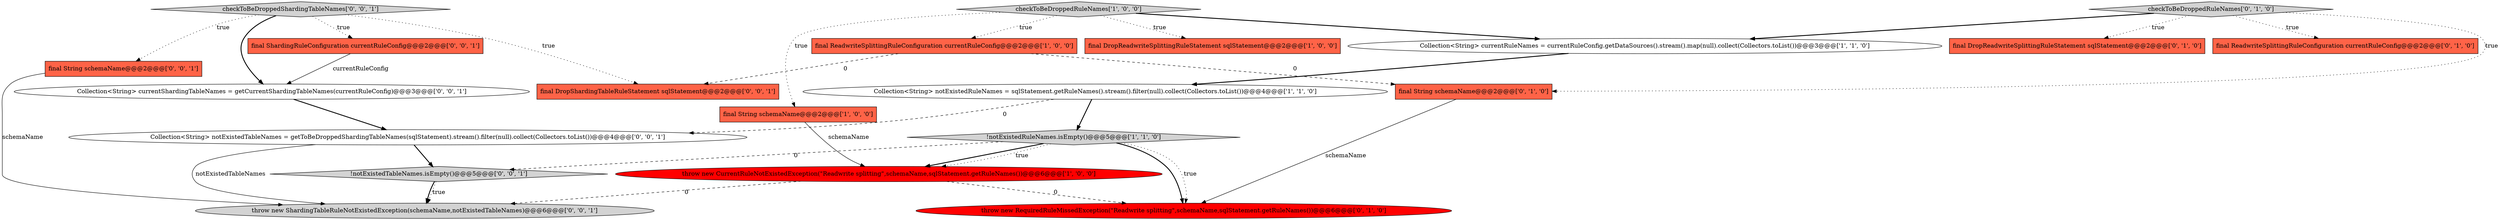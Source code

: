 digraph {
20 [style = filled, label = "final DropShardingTableRuleStatement sqlStatement@@@2@@@['0', '0', '1']", fillcolor = tomato, shape = box image = "AAA0AAABBB3BBB"];
8 [style = filled, label = "final DropReadwriteSplittingRuleStatement sqlStatement@@@2@@@['0', '1', '0']", fillcolor = tomato, shape = box image = "AAA0AAABBB2BBB"];
14 [style = filled, label = "Collection<String> currentShardingTableNames = getCurrentShardingTableNames(currentRuleConfig)@@@3@@@['0', '0', '1']", fillcolor = white, shape = ellipse image = "AAA0AAABBB3BBB"];
7 [style = filled, label = "Collection<String> currentRuleNames = currentRuleConfig.getDataSources().stream().map(null).collect(Collectors.toList())@@@3@@@['1', '1', '0']", fillcolor = white, shape = ellipse image = "AAA0AAABBB1BBB"];
6 [style = filled, label = "final ReadwriteSplittingRuleConfiguration currentRuleConfig@@@2@@@['1', '0', '0']", fillcolor = tomato, shape = box image = "AAA1AAABBB1BBB"];
17 [style = filled, label = "final ShardingRuleConfiguration currentRuleConfig@@@2@@@['0', '0', '1']", fillcolor = tomato, shape = box image = "AAA0AAABBB3BBB"];
12 [style = filled, label = "checkToBeDroppedRuleNames['0', '1', '0']", fillcolor = lightgray, shape = diamond image = "AAA0AAABBB2BBB"];
16 [style = filled, label = "final String schemaName@@@2@@@['0', '0', '1']", fillcolor = tomato, shape = box image = "AAA0AAABBB3BBB"];
2 [style = filled, label = "throw new CurrentRuleNotExistedException(\"Readwrite splitting\",schemaName,sqlStatement.getRuleNames())@@@6@@@['1', '0', '0']", fillcolor = red, shape = ellipse image = "AAA1AAABBB1BBB"];
9 [style = filled, label = "throw new RequiredRuleMissedException(\"Readwrite splitting\",schemaName,sqlStatement.getRuleNames())@@@6@@@['0', '1', '0']", fillcolor = red, shape = ellipse image = "AAA1AAABBB2BBB"];
15 [style = filled, label = "throw new ShardingTableRuleNotExistedException(schemaName,notExistedTableNames)@@@6@@@['0', '0', '1']", fillcolor = lightgray, shape = ellipse image = "AAA0AAABBB3BBB"];
11 [style = filled, label = "final String schemaName@@@2@@@['0', '1', '0']", fillcolor = tomato, shape = box image = "AAA1AAABBB2BBB"];
1 [style = filled, label = "!notExistedRuleNames.isEmpty()@@@5@@@['1', '1', '0']", fillcolor = lightgray, shape = diamond image = "AAA0AAABBB1BBB"];
5 [style = filled, label = "final String schemaName@@@2@@@['1', '0', '0']", fillcolor = tomato, shape = box image = "AAA0AAABBB1BBB"];
4 [style = filled, label = "checkToBeDroppedRuleNames['1', '0', '0']", fillcolor = lightgray, shape = diamond image = "AAA0AAABBB1BBB"];
3 [style = filled, label = "Collection<String> notExistedRuleNames = sqlStatement.getRuleNames().stream().filter(null).collect(Collectors.toList())@@@4@@@['1', '1', '0']", fillcolor = white, shape = ellipse image = "AAA0AAABBB1BBB"];
19 [style = filled, label = "checkToBeDroppedShardingTableNames['0', '0', '1']", fillcolor = lightgray, shape = diamond image = "AAA0AAABBB3BBB"];
10 [style = filled, label = "final ReadwriteSplittingRuleConfiguration currentRuleConfig@@@2@@@['0', '1', '0']", fillcolor = tomato, shape = box image = "AAA0AAABBB2BBB"];
0 [style = filled, label = "final DropReadwriteSplittingRuleStatement sqlStatement@@@2@@@['1', '0', '0']", fillcolor = tomato, shape = box image = "AAA0AAABBB1BBB"];
13 [style = filled, label = "!notExistedTableNames.isEmpty()@@@5@@@['0', '0', '1']", fillcolor = lightgray, shape = diamond image = "AAA0AAABBB3BBB"];
18 [style = filled, label = "Collection<String> notExistedTableNames = getToBeDroppedShardingTableNames(sqlStatement).stream().filter(null).collect(Collectors.toList())@@@4@@@['0', '0', '1']", fillcolor = white, shape = ellipse image = "AAA0AAABBB3BBB"];
4->6 [style = dotted, label="true"];
4->5 [style = dotted, label="true"];
3->1 [style = bold, label=""];
6->20 [style = dashed, label="0"];
12->8 [style = dotted, label="true"];
19->17 [style = dotted, label="true"];
19->20 [style = dotted, label="true"];
3->18 [style = dashed, label="0"];
4->0 [style = dotted, label="true"];
6->11 [style = dashed, label="0"];
18->15 [style = solid, label="notExistedTableNames"];
12->7 [style = bold, label=""];
4->7 [style = bold, label=""];
7->3 [style = bold, label=""];
1->9 [style = bold, label=""];
11->9 [style = solid, label="schemaName"];
12->11 [style = dotted, label="true"];
1->13 [style = dashed, label="0"];
2->15 [style = dashed, label="0"];
5->2 [style = solid, label="schemaName"];
19->14 [style = bold, label=""];
12->10 [style = dotted, label="true"];
2->9 [style = dashed, label="0"];
1->9 [style = dotted, label="true"];
19->16 [style = dotted, label="true"];
18->13 [style = bold, label=""];
17->14 [style = solid, label="currentRuleConfig"];
14->18 [style = bold, label=""];
1->2 [style = bold, label=""];
13->15 [style = dotted, label="true"];
13->15 [style = bold, label=""];
16->15 [style = solid, label="schemaName"];
1->2 [style = dotted, label="true"];
}
